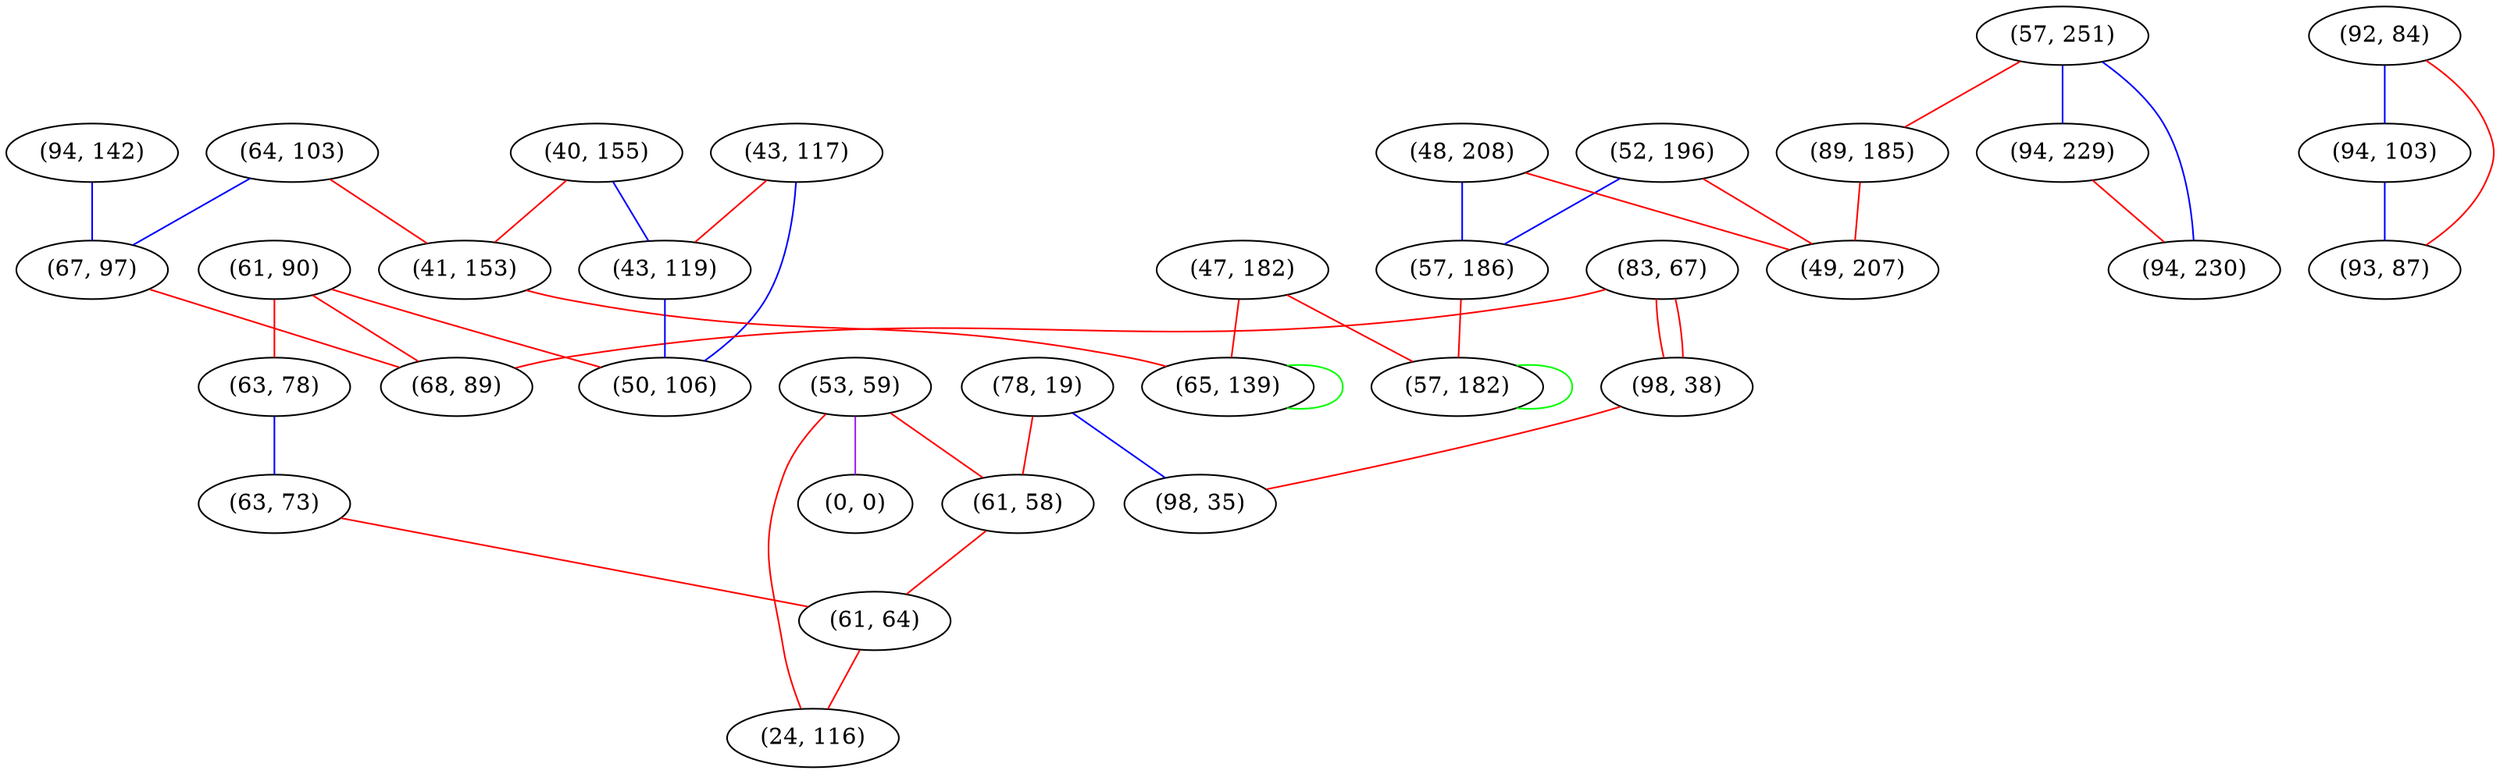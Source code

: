 graph "" {
"(47, 182)";
"(94, 142)";
"(78, 19)";
"(57, 251)";
"(64, 103)";
"(94, 229)";
"(43, 117)";
"(40, 155)";
"(52, 196)";
"(61, 90)";
"(53, 59)";
"(0, 0)";
"(83, 67)";
"(41, 153)";
"(94, 230)";
"(98, 38)";
"(63, 78)";
"(67, 97)";
"(43, 119)";
"(92, 84)";
"(68, 89)";
"(65, 139)";
"(94, 103)";
"(50, 106)";
"(48, 208)";
"(63, 73)";
"(61, 58)";
"(89, 185)";
"(61, 64)";
"(57, 186)";
"(93, 87)";
"(98, 35)";
"(24, 116)";
"(57, 182)";
"(49, 207)";
"(47, 182)" -- "(65, 139)"  [color=red, key=0, weight=1];
"(47, 182)" -- "(57, 182)"  [color=red, key=0, weight=1];
"(94, 142)" -- "(67, 97)"  [color=blue, key=0, weight=3];
"(78, 19)" -- "(98, 35)"  [color=blue, key=0, weight=3];
"(78, 19)" -- "(61, 58)"  [color=red, key=0, weight=1];
"(57, 251)" -- "(89, 185)"  [color=red, key=0, weight=1];
"(57, 251)" -- "(94, 229)"  [color=blue, key=0, weight=3];
"(57, 251)" -- "(94, 230)"  [color=blue, key=0, weight=3];
"(64, 103)" -- "(67, 97)"  [color=blue, key=0, weight=3];
"(64, 103)" -- "(41, 153)"  [color=red, key=0, weight=1];
"(94, 229)" -- "(94, 230)"  [color=red, key=0, weight=1];
"(43, 117)" -- "(43, 119)"  [color=red, key=0, weight=1];
"(43, 117)" -- "(50, 106)"  [color=blue, key=0, weight=3];
"(40, 155)" -- "(43, 119)"  [color=blue, key=0, weight=3];
"(40, 155)" -- "(41, 153)"  [color=red, key=0, weight=1];
"(52, 196)" -- "(57, 186)"  [color=blue, key=0, weight=3];
"(52, 196)" -- "(49, 207)"  [color=red, key=0, weight=1];
"(61, 90)" -- "(63, 78)"  [color=red, key=0, weight=1];
"(61, 90)" -- "(68, 89)"  [color=red, key=0, weight=1];
"(61, 90)" -- "(50, 106)"  [color=red, key=0, weight=1];
"(53, 59)" -- "(0, 0)"  [color=purple, key=0, weight=4];
"(53, 59)" -- "(61, 58)"  [color=red, key=0, weight=1];
"(53, 59)" -- "(24, 116)"  [color=red, key=0, weight=1];
"(83, 67)" -- "(98, 38)"  [color=red, key=0, weight=1];
"(83, 67)" -- "(98, 38)"  [color=red, key=1, weight=1];
"(83, 67)" -- "(68, 89)"  [color=red, key=0, weight=1];
"(41, 153)" -- "(65, 139)"  [color=red, key=0, weight=1];
"(98, 38)" -- "(98, 35)"  [color=red, key=0, weight=1];
"(63, 78)" -- "(63, 73)"  [color=blue, key=0, weight=3];
"(67, 97)" -- "(68, 89)"  [color=red, key=0, weight=1];
"(43, 119)" -- "(50, 106)"  [color=blue, key=0, weight=3];
"(92, 84)" -- "(93, 87)"  [color=red, key=0, weight=1];
"(92, 84)" -- "(94, 103)"  [color=blue, key=0, weight=3];
"(65, 139)" -- "(65, 139)"  [color=green, key=0, weight=2];
"(94, 103)" -- "(93, 87)"  [color=blue, key=0, weight=3];
"(48, 208)" -- "(57, 186)"  [color=blue, key=0, weight=3];
"(48, 208)" -- "(49, 207)"  [color=red, key=0, weight=1];
"(63, 73)" -- "(61, 64)"  [color=red, key=0, weight=1];
"(61, 58)" -- "(61, 64)"  [color=red, key=0, weight=1];
"(89, 185)" -- "(49, 207)"  [color=red, key=0, weight=1];
"(61, 64)" -- "(24, 116)"  [color=red, key=0, weight=1];
"(57, 186)" -- "(57, 182)"  [color=red, key=0, weight=1];
"(57, 182)" -- "(57, 182)"  [color=green, key=0, weight=2];
}
